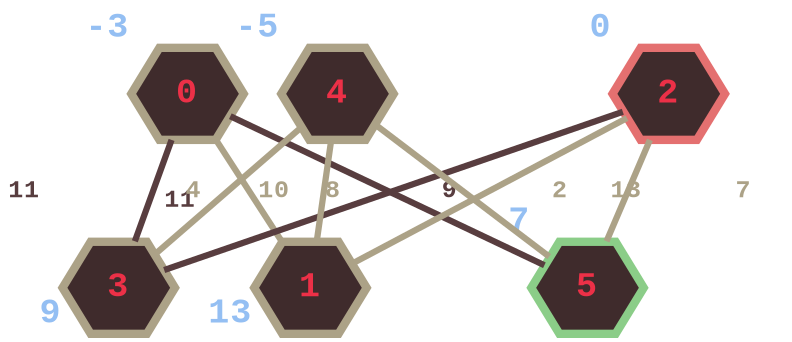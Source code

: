 graph D {
        
graph [dpi=300 bgcolor="#00000000"];
node [style=filled shape=hexagon fillcolor="#3f2b2c" color="#aca287"
      fontcolor="#ec3047" fontsize=17 penwidth=4 fontname="Courier New Bold"]
edge [fontsize=12  fontname="Courier New Bold" penwidth=3 color="#aca287"
      fontcolor="#aca287"]
splines=false

0 [pos="0,0" xlabel=<<font color="#94bff3">-3</font>> xlp="45,0"]
1 [pos="0,-300" xlabel=<<font color="#94bff3">13</font>> xlp="45,-300"]
2 [pos="200,0" color="#e47070" xlabel=<<font color="#94bff3">0</font>>
   xlp="245,0"]
3 [pos="200,-300" xlabel=<<font color="#94bff3">9</font>> xlp="245,-300"]
4 [pos="400,0" xlabel=<<font color="#94bff3">-5</font>> xlp="355,0"]
5 [pos="400,-300" color="#8bcd88" xlabel=<<font color="#94bff3">7</font>>
   xlp="355,-300"]

0 -- 1 [label="10 "]
0 -- 3 [label="11  " color="#583d3f" fontcolor="#583d3f"]
0 -- 5 [label="9   " color="#583d3f" fontcolor="#583d3f"]

2 -- 1 [label="13  "]
2 -- 3 [headlabel="11 \n\n " color="#583d3f" fontcolor="#583d3f"]
2 -- 5 [label="7  "]

4 -- 1 [label="8   "]
4 -- 3 [label="4  "]
4 -- 5 [label="2 "]
}
